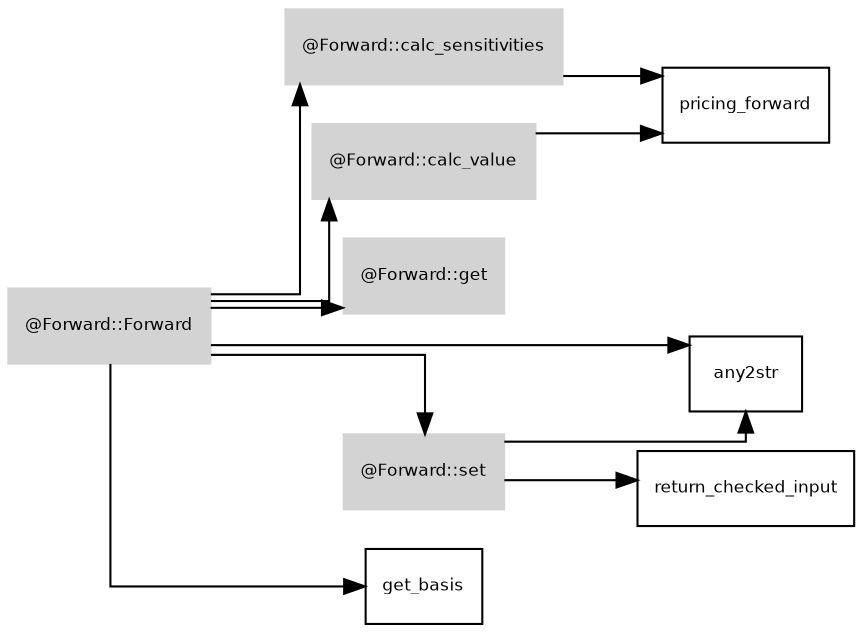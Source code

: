 digraph G {
	fontname = "Bitstream Vera Sans"
	fontsize = 8
	node [
		fontname = "Bitstream Vera Sans"
		fontsize = 8
		shape = "record"
	]
	edge [
		fontname = "Bitstream Vera Sans"
		fontsize = 8
	]
	graph [splines=ortho];
	rankdir=LR;
	subgraph class_Forward {
		style=filled;
		node [style=filled,color=lightgrey];
		"@Forward::Forward" -> "@Forward::calc_sensitivities"
		"@Forward::Forward" -> "@Forward::calc_value"
		"@Forward::Forward" -> "@Forward::get"
		"@Forward::Forward" -> "@Forward::set"
		label = "@Forward";
	}
"@Forward::Forward" 	 -> 	 "any2str"
"@Forward::Forward" 	 -> 	 "get_basis"
"@Forward::calc_sensitivities" 	 -> 	 "pricing_forward"
"@Forward::calc_value" 	 -> 	 "pricing_forward"
"@Forward::set" 	 -> 	 "any2str"
"@Forward::set" 	 -> 	 "return_checked_input"
}

